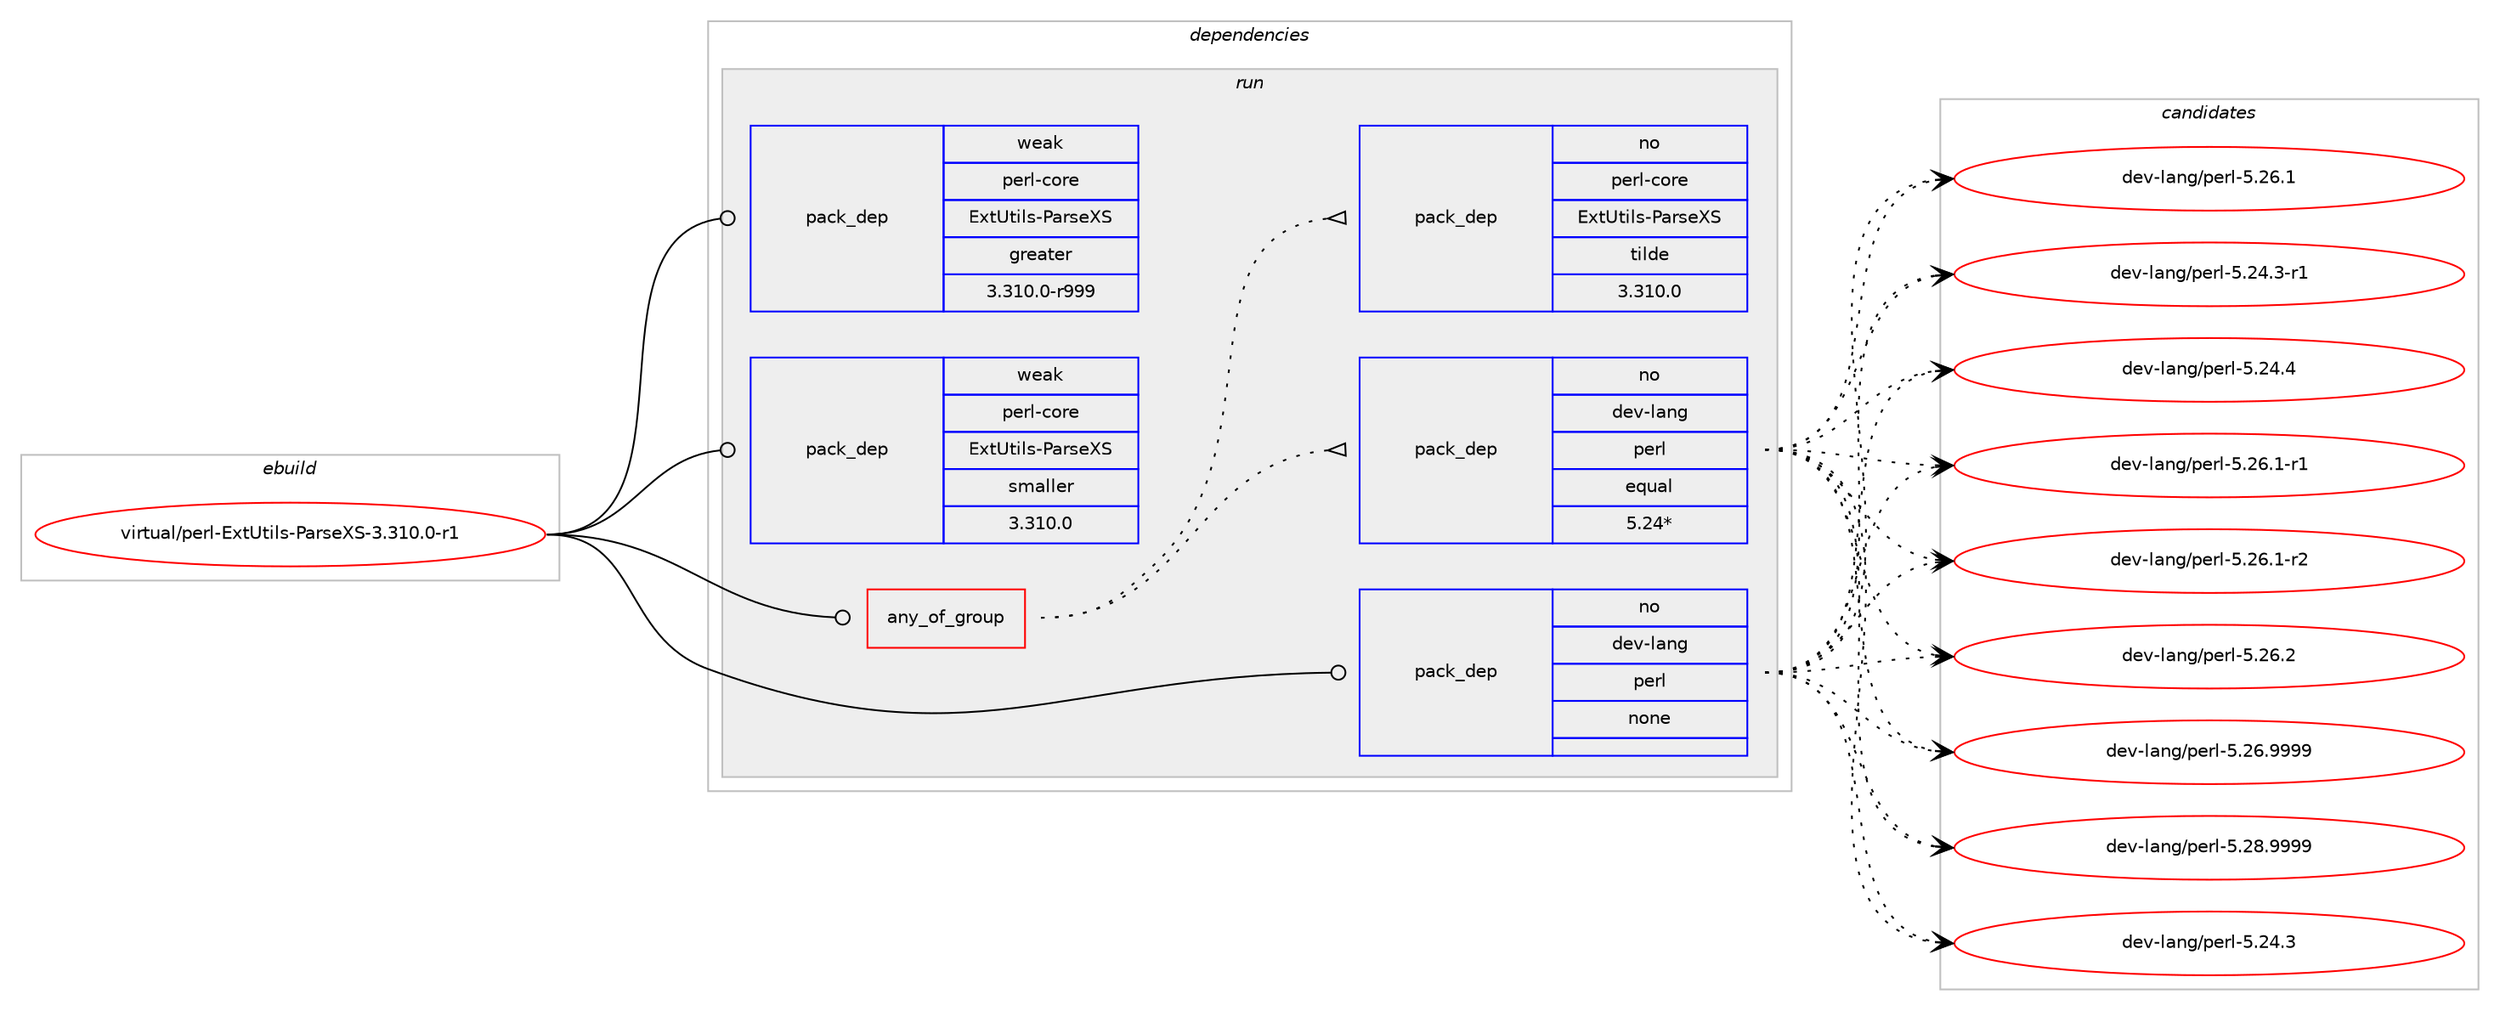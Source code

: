digraph prolog {

# *************
# Graph options
# *************

newrank=true;
concentrate=true;
compound=true;
graph [rankdir=LR,fontname=Helvetica,fontsize=10,ranksep=1.5];#, ranksep=2.5, nodesep=0.2];
edge  [arrowhead=vee];
node  [fontname=Helvetica,fontsize=10];

# **********
# The ebuild
# **********

subgraph cluster_leftcol {
color=gray;
rank=same;
label=<<i>ebuild</i>>;
id [label="virtual/perl-ExtUtils-ParseXS-3.310.0-r1", color=red, width=4, href="../virtual/perl-ExtUtils-ParseXS-3.310.0-r1.svg"];
}

# ****************
# The dependencies
# ****************

subgraph cluster_midcol {
color=gray;
label=<<i>dependencies</i>>;
subgraph cluster_compile {
fillcolor="#eeeeee";
style=filled;
label=<<i>compile</i>>;
}
subgraph cluster_compileandrun {
fillcolor="#eeeeee";
style=filled;
label=<<i>compile and run</i>>;
}
subgraph cluster_run {
fillcolor="#eeeeee";
style=filled;
label=<<i>run</i>>;
subgraph any52 {
dependency6289 [label=<<TABLE BORDER="0" CELLBORDER="1" CELLSPACING="0" CELLPADDING="4"><TR><TD CELLPADDING="10">any_of_group</TD></TR></TABLE>>, shape=none, color=red];subgraph pack5954 {
dependency6290 [label=<<TABLE BORDER="0" CELLBORDER="1" CELLSPACING="0" CELLPADDING="4" WIDTH="220"><TR><TD ROWSPAN="6" CELLPADDING="30">pack_dep</TD></TR><TR><TD WIDTH="110">no</TD></TR><TR><TD>dev-lang</TD></TR><TR><TD>perl</TD></TR><TR><TD>equal</TD></TR><TR><TD>5.24*</TD></TR></TABLE>>, shape=none, color=blue];
}
dependency6289:e -> dependency6290:w [weight=20,style="dotted",arrowhead="oinv"];
subgraph pack5955 {
dependency6291 [label=<<TABLE BORDER="0" CELLBORDER="1" CELLSPACING="0" CELLPADDING="4" WIDTH="220"><TR><TD ROWSPAN="6" CELLPADDING="30">pack_dep</TD></TR><TR><TD WIDTH="110">no</TD></TR><TR><TD>perl-core</TD></TR><TR><TD>ExtUtils-ParseXS</TD></TR><TR><TD>tilde</TD></TR><TR><TD>3.310.0</TD></TR></TABLE>>, shape=none, color=blue];
}
dependency6289:e -> dependency6291:w [weight=20,style="dotted",arrowhead="oinv"];
}
id:e -> dependency6289:w [weight=20,style="solid",arrowhead="odot"];
subgraph pack5956 {
dependency6292 [label=<<TABLE BORDER="0" CELLBORDER="1" CELLSPACING="0" CELLPADDING="4" WIDTH="220"><TR><TD ROWSPAN="6" CELLPADDING="30">pack_dep</TD></TR><TR><TD WIDTH="110">no</TD></TR><TR><TD>dev-lang</TD></TR><TR><TD>perl</TD></TR><TR><TD>none</TD></TR><TR><TD></TD></TR></TABLE>>, shape=none, color=blue];
}
id:e -> dependency6292:w [weight=20,style="solid",arrowhead="odot"];
subgraph pack5957 {
dependency6293 [label=<<TABLE BORDER="0" CELLBORDER="1" CELLSPACING="0" CELLPADDING="4" WIDTH="220"><TR><TD ROWSPAN="6" CELLPADDING="30">pack_dep</TD></TR><TR><TD WIDTH="110">weak</TD></TR><TR><TD>perl-core</TD></TR><TR><TD>ExtUtils-ParseXS</TD></TR><TR><TD>greater</TD></TR><TR><TD>3.310.0-r999</TD></TR></TABLE>>, shape=none, color=blue];
}
id:e -> dependency6293:w [weight=20,style="solid",arrowhead="odot"];
subgraph pack5958 {
dependency6294 [label=<<TABLE BORDER="0" CELLBORDER="1" CELLSPACING="0" CELLPADDING="4" WIDTH="220"><TR><TD ROWSPAN="6" CELLPADDING="30">pack_dep</TD></TR><TR><TD WIDTH="110">weak</TD></TR><TR><TD>perl-core</TD></TR><TR><TD>ExtUtils-ParseXS</TD></TR><TR><TD>smaller</TD></TR><TR><TD>3.310.0</TD></TR></TABLE>>, shape=none, color=blue];
}
id:e -> dependency6294:w [weight=20,style="solid",arrowhead="odot"];
}
}

# **************
# The candidates
# **************

subgraph cluster_choices {
rank=same;
color=gray;
label=<<i>candidates</i>>;

subgraph choice5954 {
color=black;
nodesep=1;
choice10010111845108971101034711210111410845534650524651 [label="dev-lang/perl-5.24.3", color=red, width=4,href="../dev-lang/perl-5.24.3.svg"];
choice10010111845108971101034711210111410845534650544649 [label="dev-lang/perl-5.26.1", color=red, width=4,href="../dev-lang/perl-5.26.1.svg"];
choice100101118451089711010347112101114108455346505246514511449 [label="dev-lang/perl-5.24.3-r1", color=red, width=4,href="../dev-lang/perl-5.24.3-r1.svg"];
choice10010111845108971101034711210111410845534650524652 [label="dev-lang/perl-5.24.4", color=red, width=4,href="../dev-lang/perl-5.24.4.svg"];
choice100101118451089711010347112101114108455346505446494511449 [label="dev-lang/perl-5.26.1-r1", color=red, width=4,href="../dev-lang/perl-5.26.1-r1.svg"];
choice100101118451089711010347112101114108455346505446494511450 [label="dev-lang/perl-5.26.1-r2", color=red, width=4,href="../dev-lang/perl-5.26.1-r2.svg"];
choice10010111845108971101034711210111410845534650544650 [label="dev-lang/perl-5.26.2", color=red, width=4,href="../dev-lang/perl-5.26.2.svg"];
choice10010111845108971101034711210111410845534650544657575757 [label="dev-lang/perl-5.26.9999", color=red, width=4,href="../dev-lang/perl-5.26.9999.svg"];
choice10010111845108971101034711210111410845534650564657575757 [label="dev-lang/perl-5.28.9999", color=red, width=4,href="../dev-lang/perl-5.28.9999.svg"];
dependency6290:e -> choice10010111845108971101034711210111410845534650524651:w [style=dotted,weight="100"];
dependency6290:e -> choice10010111845108971101034711210111410845534650544649:w [style=dotted,weight="100"];
dependency6290:e -> choice100101118451089711010347112101114108455346505246514511449:w [style=dotted,weight="100"];
dependency6290:e -> choice10010111845108971101034711210111410845534650524652:w [style=dotted,weight="100"];
dependency6290:e -> choice100101118451089711010347112101114108455346505446494511449:w [style=dotted,weight="100"];
dependency6290:e -> choice100101118451089711010347112101114108455346505446494511450:w [style=dotted,weight="100"];
dependency6290:e -> choice10010111845108971101034711210111410845534650544650:w [style=dotted,weight="100"];
dependency6290:e -> choice10010111845108971101034711210111410845534650544657575757:w [style=dotted,weight="100"];
dependency6290:e -> choice10010111845108971101034711210111410845534650564657575757:w [style=dotted,weight="100"];
}
subgraph choice5955 {
color=black;
nodesep=1;
}
subgraph choice5956 {
color=black;
nodesep=1;
choice10010111845108971101034711210111410845534650524651 [label="dev-lang/perl-5.24.3", color=red, width=4,href="../dev-lang/perl-5.24.3.svg"];
choice10010111845108971101034711210111410845534650544649 [label="dev-lang/perl-5.26.1", color=red, width=4,href="../dev-lang/perl-5.26.1.svg"];
choice100101118451089711010347112101114108455346505246514511449 [label="dev-lang/perl-5.24.3-r1", color=red, width=4,href="../dev-lang/perl-5.24.3-r1.svg"];
choice10010111845108971101034711210111410845534650524652 [label="dev-lang/perl-5.24.4", color=red, width=4,href="../dev-lang/perl-5.24.4.svg"];
choice100101118451089711010347112101114108455346505446494511449 [label="dev-lang/perl-5.26.1-r1", color=red, width=4,href="../dev-lang/perl-5.26.1-r1.svg"];
choice100101118451089711010347112101114108455346505446494511450 [label="dev-lang/perl-5.26.1-r2", color=red, width=4,href="../dev-lang/perl-5.26.1-r2.svg"];
choice10010111845108971101034711210111410845534650544650 [label="dev-lang/perl-5.26.2", color=red, width=4,href="../dev-lang/perl-5.26.2.svg"];
choice10010111845108971101034711210111410845534650544657575757 [label="dev-lang/perl-5.26.9999", color=red, width=4,href="../dev-lang/perl-5.26.9999.svg"];
choice10010111845108971101034711210111410845534650564657575757 [label="dev-lang/perl-5.28.9999", color=red, width=4,href="../dev-lang/perl-5.28.9999.svg"];
dependency6292:e -> choice10010111845108971101034711210111410845534650524651:w [style=dotted,weight="100"];
dependency6292:e -> choice10010111845108971101034711210111410845534650544649:w [style=dotted,weight="100"];
dependency6292:e -> choice100101118451089711010347112101114108455346505246514511449:w [style=dotted,weight="100"];
dependency6292:e -> choice10010111845108971101034711210111410845534650524652:w [style=dotted,weight="100"];
dependency6292:e -> choice100101118451089711010347112101114108455346505446494511449:w [style=dotted,weight="100"];
dependency6292:e -> choice100101118451089711010347112101114108455346505446494511450:w [style=dotted,weight="100"];
dependency6292:e -> choice10010111845108971101034711210111410845534650544650:w [style=dotted,weight="100"];
dependency6292:e -> choice10010111845108971101034711210111410845534650544657575757:w [style=dotted,weight="100"];
dependency6292:e -> choice10010111845108971101034711210111410845534650564657575757:w [style=dotted,weight="100"];
}
subgraph choice5957 {
color=black;
nodesep=1;
}
subgraph choice5958 {
color=black;
nodesep=1;
}
}

}
